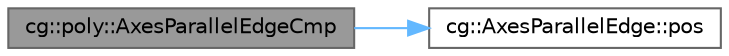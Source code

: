 digraph "cg::poly::AxesParallelEdgeCmp"
{
 // LATEX_PDF_SIZE
  bgcolor="transparent";
  edge [fontname=Helvetica,fontsize=10,labelfontname=Helvetica,labelfontsize=10];
  node [fontname=Helvetica,fontsize=10,shape=box,height=0.2,width=0.4];
  rankdir="LR";
  Node1 [id="Node000001",label="cg::poly::AxesParallelEdgeCmp",height=0.2,width=0.4,color="gray40", fillcolor="grey60", style="filled", fontcolor="black",tooltip=" "];
  Node1 -> Node2 [id="edge1_Node000001_Node000002",color="steelblue1",style="solid",tooltip=" "];
  Node2 [id="Node000002",label="cg::AxesParallelEdge::pos",height=0.2,width=0.4,color="grey40", fillcolor="white", style="filled",URL="$classcg_1_1_axes_parallel_edge.html#aec6ce86d13c6ddd8a66a15541140113b",tooltip=" "];
}
